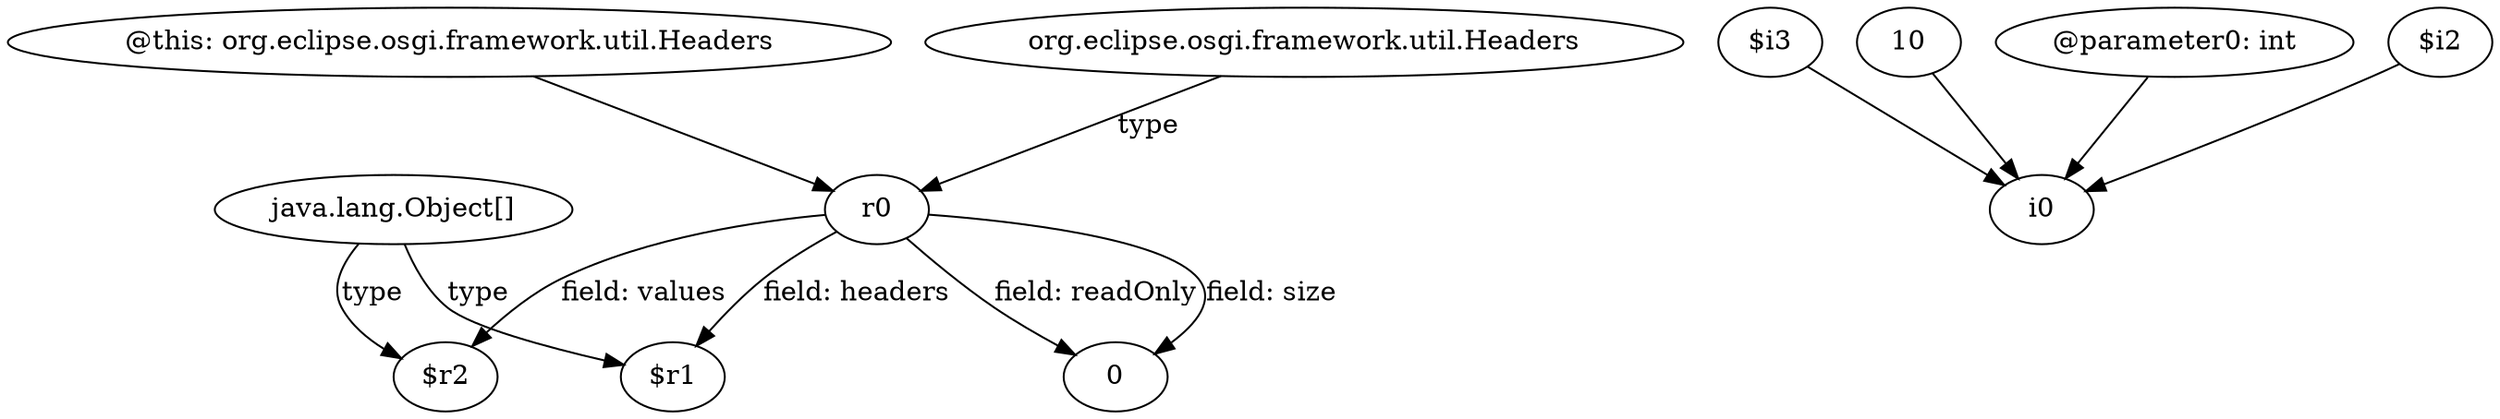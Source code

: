 digraph g {
0[label="r0"]
1[label="$r2"]
0->1[label="field: values"]
2[label="@this: org.eclipse.osgi.framework.util.Headers"]
2->0[label=""]
3[label="$r1"]
0->3[label="field: headers"]
4[label="org.eclipse.osgi.framework.util.Headers"]
4->0[label="type"]
5[label="$i3"]
6[label="i0"]
5->6[label=""]
7[label="java.lang.Object[]"]
7->1[label="type"]
7->3[label="type"]
8[label="10"]
8->6[label=""]
9[label="@parameter0: int"]
9->6[label=""]
10[label="0"]
0->10[label="field: readOnly"]
0->10[label="field: size"]
11[label="$i2"]
11->6[label=""]
}